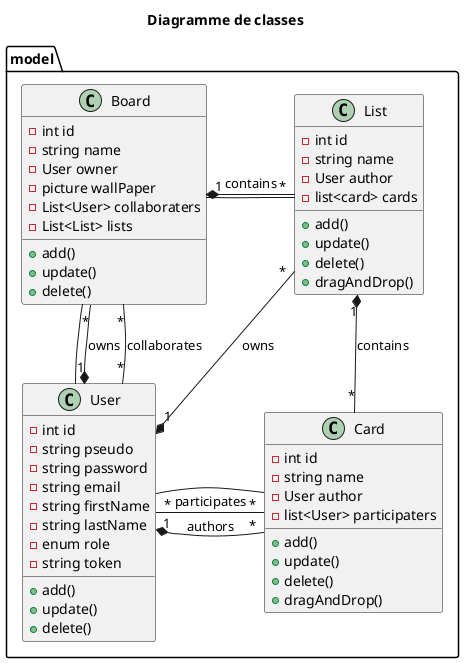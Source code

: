 @startuml

title Diagramme de classes

package model{

    class User {
        - int id
        - string pseudo
        - string password
        - string email
        - string firstName
        - string lastName
        - enum role
        - string token
        + add()
        + update()
        + delete()
    }

    class Board {
        - int id
        - string name
        - User owner
        - picture wallPaper
        - List<User> collaboraters
        - List<List> lists
        + add()
        + update()
        + delete()
    }

    class List {
        - int id
        - string name
        - User author
        - list<card> cards
        + add()
        + update()
        + delete()
        + dragAndDrop()
    }

    class Card {
        - int id
        - string name
        - User author
        - list<User> participaters
        + add()
        + update()
        + delete()
        + dragAndDrop()
    }
}
User "1" *-- "*" Board : owns
User "1" *-- "*" List : owns
User "*" -- "*" Board : collaborates
Board "1" *-- "*" List : contains
List "1" *-- "*" Card : contains
User "1" *-- "*" Card : authors
User "*" -- "*" Card : participates

Card -right- User
Board -up- User
Board -right- List

@enduml